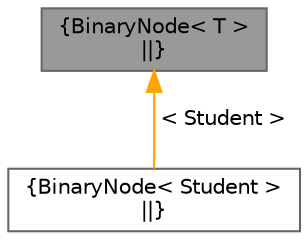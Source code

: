 digraph "BinaryNode&lt; T &gt;"
{
 // LATEX_PDF_SIZE
  bgcolor="transparent";
  edge [fontname=Helvetica,fontsize=10,labelfontname=Helvetica,labelfontsize=10];
  node [fontname=Helvetica,fontsize=10,shape=box,height=0.2,width=0.4];
  Node1 [label="{BinaryNode\< T \>\n||}",height=0.2,width=0.4,color="gray40", fillcolor="grey60", style="filled", fontcolor="black",tooltip=" "];
  Node1 -> Node2 [dir="back",color="orange",style="solid",label=" \< Student \>" ];
  Node2 [label="{BinaryNode\< Student \>\n||}",height=0.2,width=0.4,color="gray40", fillcolor="white", style="filled",URL="$class_binary_node.html",tooltip=" "];
}
